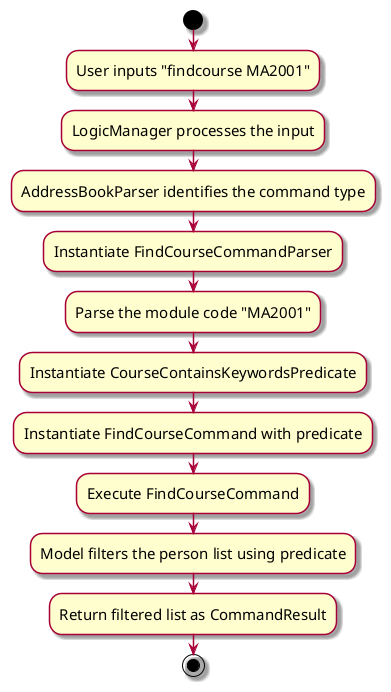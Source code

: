 @startuml
skin rose
skinparam ActivityFontSize 15
skinparam ArrowFontSize 12

start

:User inputs "findcourse MA2001";

:LogicManager processes the input;

:AddressBookParser identifies the command type;

:Instantiate FindCourseCommandParser;

:Parse the module code "MA2001";

:Instantiate CourseContainsKeywordsPredicate;

:Instantiate FindCourseCommand with predicate;

:Execute FindCourseCommand;

:Model filters the person list using predicate;

:Return filtered list as CommandResult;

stop

@enduml
